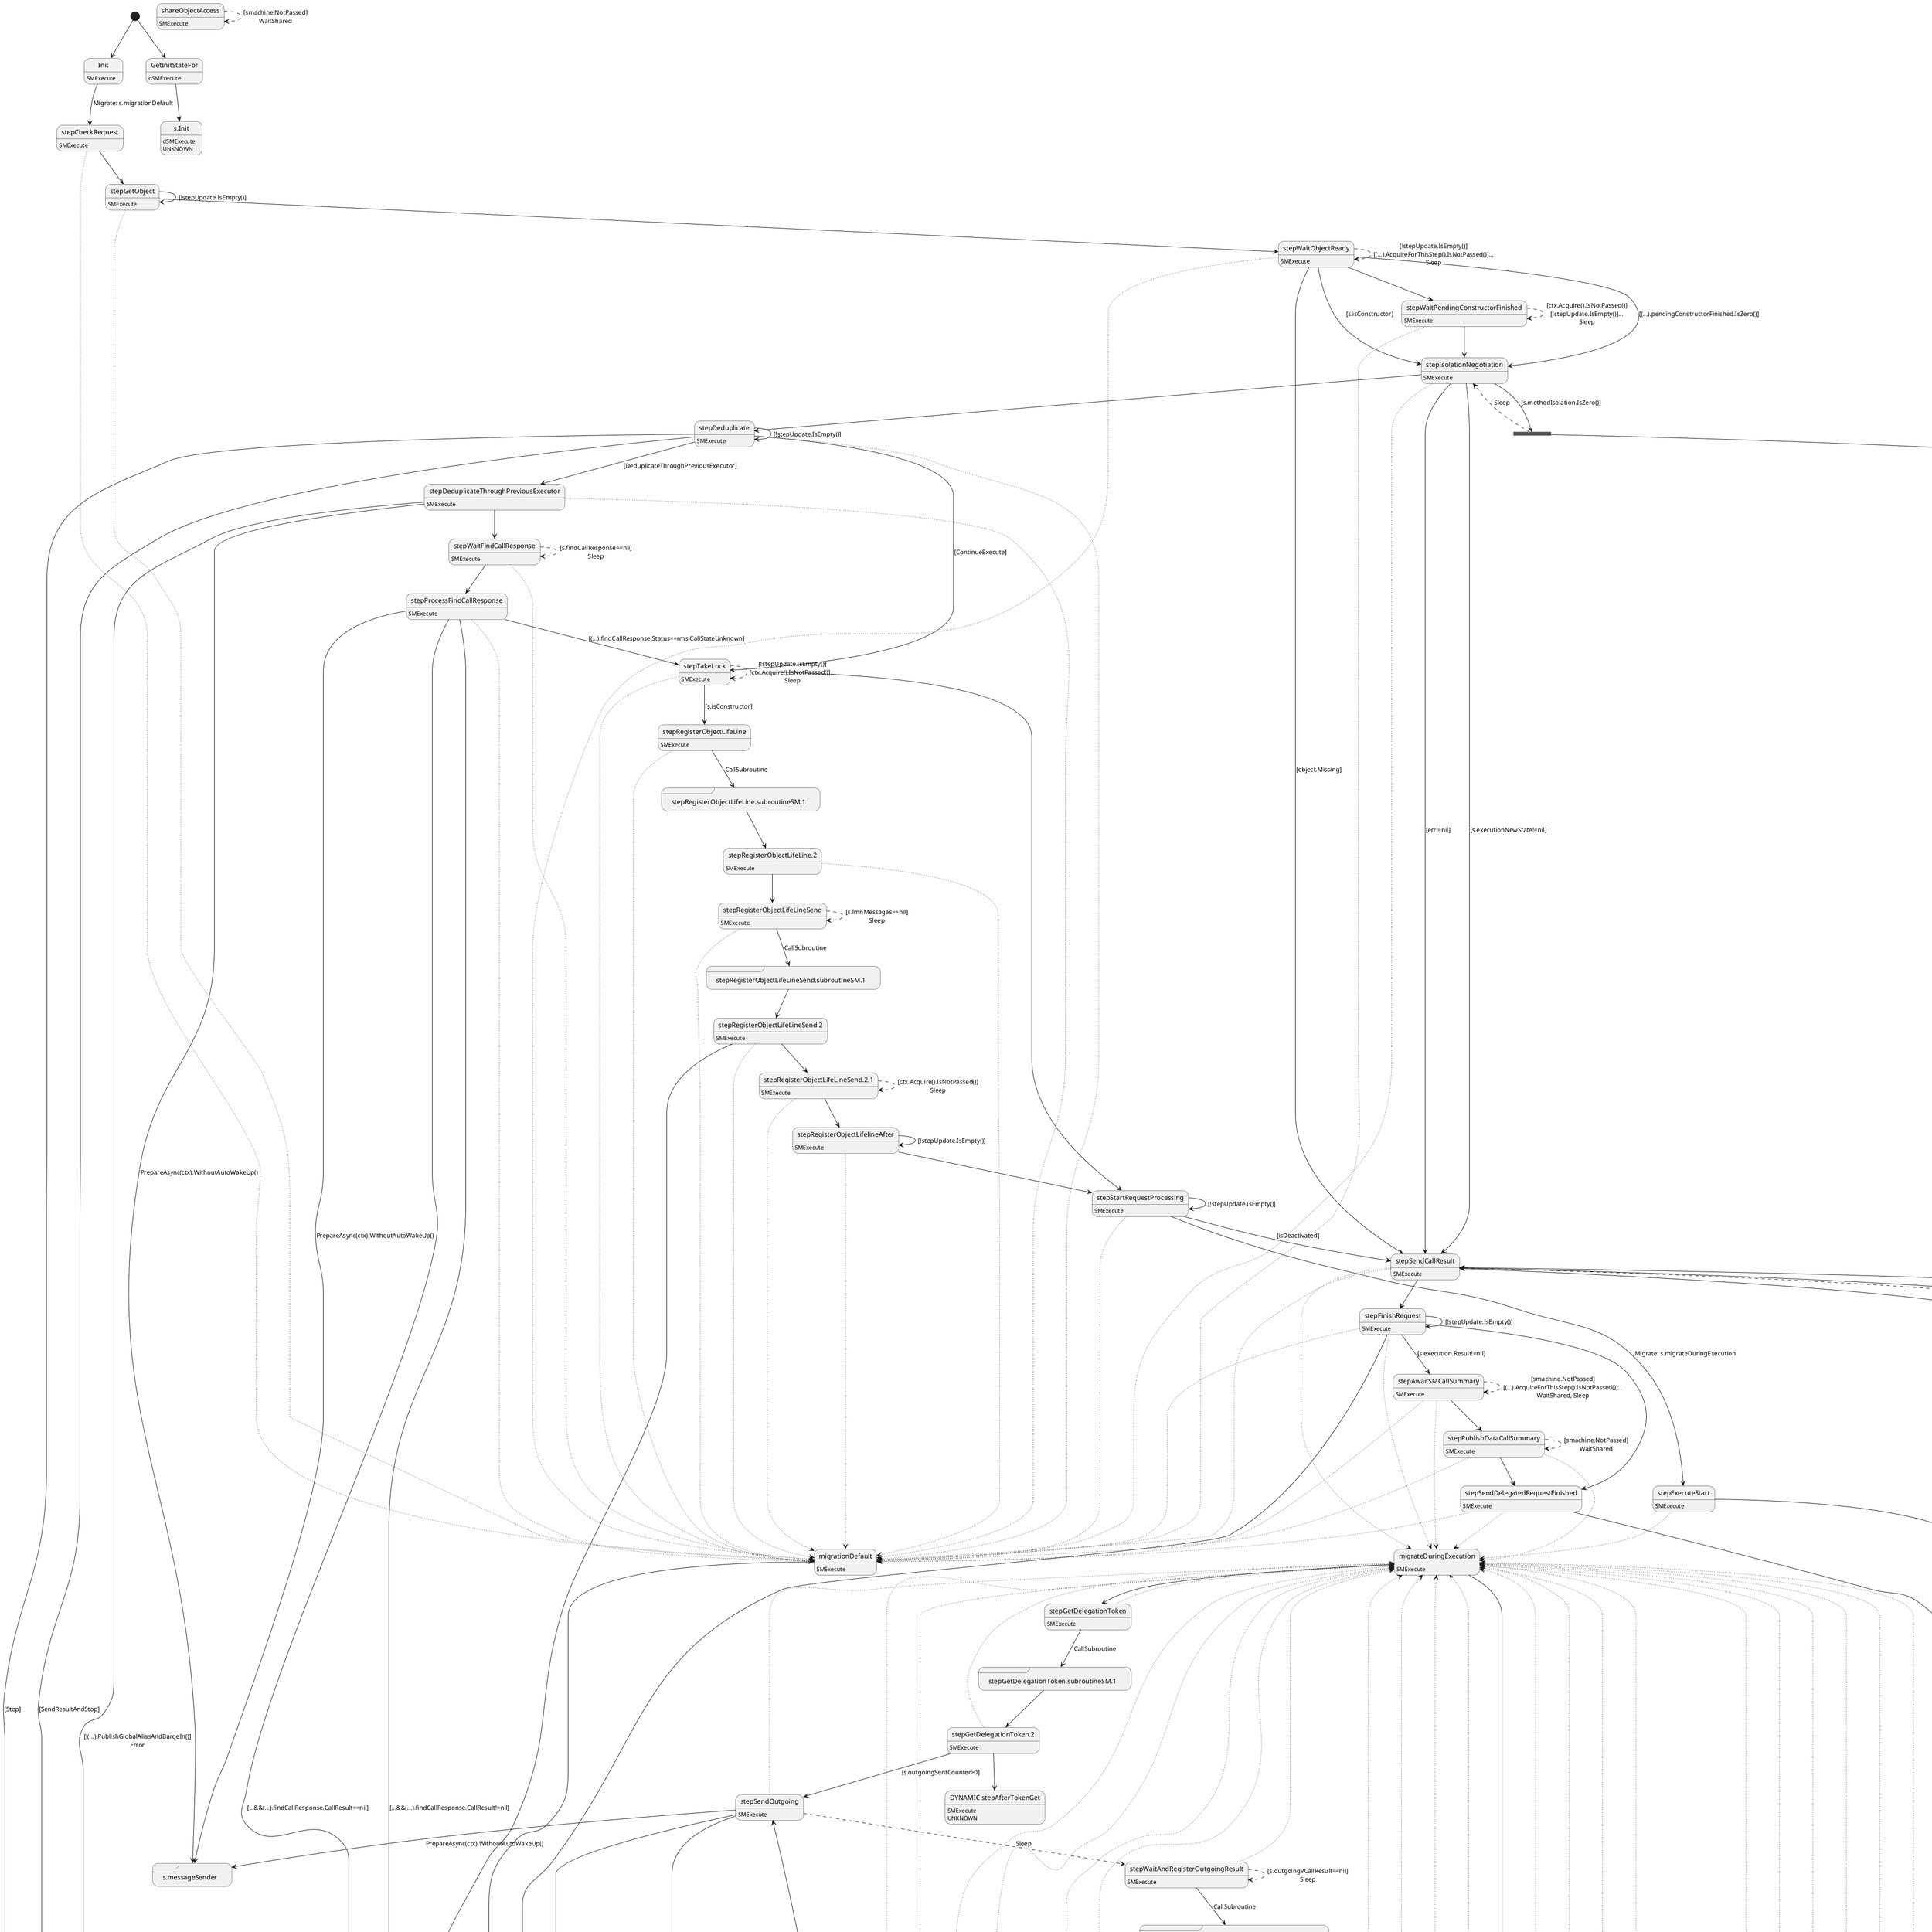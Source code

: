 @startuml
state "Init" as T01_S002
T01_S002 : SMExecute
[*] --> T01_S002
T01_S002 --> T01_S003 : Migrate: s.migrationDefault
state "StepWaitExecutionResult" as T01_S029
T01_S029 : SMExecute
T01_S029 --[dotted]> T01_S024
T01_S029 --[dashed]> T01_S029 : [s.executionNewState==nil]\nSleep
T01_S029 --> T01_S030
state "migrateDuringExecution" as T01_S024
T01_S024 : SMExecute
T01_S024 --> [*] : [...&&(...).delegationTokenSpec.IsZero()]\nError
T01_S024 --> T01_S025
state "migrationDefault" as T01_S001
T01_S001 : SMExecute
T01_S001 --> [*]
state "s.messageSender" as T01_S011 <<sdlreceive>>
T01_S011 : DUPLICATE
state "s.runner" as T01_S008 <<sdlreceive>>
T01_S008 : DUPLICATE
state "shareObjectAccess" as T01_S062
T01_S062 : SMExecute
T01_S062 --[dashed]> T01_S062 : [smachine.NotPassed]\nWaitShared
state "stepAwaitSMCallSummary" as T01_S057
T01_S057 : SMExecute
T01_S057 --[dotted]> T01_S024
T01_S057 --[dotted]> T01_S001
T01_S057 --[dashed]> T01_S057 : [smachine.NotPassed]\n[(...).AcquireForThisStep().IsNotPassed()]...\nWaitShared, Sleep
T01_S057 --> T01_S058
state "stepCheckRequest" as T01_S003
T01_S003 : SMExecute
T01_S003 --[dotted]> T01_S001
T01_S003 --> T01_S004
state "stepDeduplicate" as T01_S009
T01_S009 : SMExecute
T01_S009 --[dotted]> T01_S001
T01_S009 --> T01_S009 : [!stepUpdate.IsEmpty()]
T01_S009 --> [*] : [Stop]
T01_S009 --> [*] : [SendResultAndStop]
T01_S009 --> T01_S010 : [DeduplicateThroughPreviousExecutor]
T01_S009 --> T01_S014 : [ContinueExecute]
state "stepDeduplicateThroughPreviousExecutor" as T01_S010
T01_S010 : SMExecute
T01_S010 --[dotted]> T01_S001
T01_S010 --> [*] : [!(...).PublishGlobalAliasAndBargeIn()]\nError
T01_S010 --> T01_S011 : PrepareAsync(ctx).WithoutAutoWakeUp()
T01_S010 --> T01_S012
state "stepExecuteAborted" as T01_S032
T01_S032 : SMExecute
T01_S032 --[dotted]> T01_S024
state T01_U001 <<fork>>
T01_S032 --> T01_U001
T01_U001 --> T01_S008 : PrepareExecutionAbort(ctx)
T01_U001 --[dashed]> T01_S060
state "stepExecuteContinue" as T01_S047
T01_S047 : SMExecute
T01_S047 --[dotted]> T01_S024
state T01_U002 <<fork>>
T01_S047 --> T01_U002
T01_U002 --> T01_S008 : Migrate: s
T01_U002 --[dashed]> T01_S029 : migrateDuringExecution\nPrepareExecutionContinue(ctx).
state "stepExecuteDecideNextStep" as T01_S030
T01_S030 : SMExecute
T01_S030 --[dotted]> T01_S024
T01_S030 --> T01_S048 : [execution.Done]
T01_S030 --> T01_S032 : [execution.Error]
T01_S030 --> T01_S032 : [execution.Abort]
T01_S030 --> T01_S031 : [execution.OutgoingCall]
state "stepExecuteOutgoing" as T01_S031
T01_S031 : SMExecute
T01_S031 --[dotted]> T01_S024
T01_S031 --> T01_S047 : [s.intolerableCall()]
T01_S031 --> T01_S047 : [s.intolerableCall()]
T01_S031 --> T01_S047 : [...&&(...).Interference()==isolation.CallTolerable]
T01_S031 --> T01_S033 : [s.outgoing!=nil]
T01_S031 --> T01_S047
state "stepExecuteStart" as T01_S028
T01_S028 : SMExecute
T01_S028 --[dotted]> T01_S024
state T01_U003 <<fork>>
T01_S028 --> T01_U003
T01_U003 --> T01_S008 : PrepareExecutionStart(ctx)
T01_U003 --[dashed]> T01_S029
state "stepFinishRequest" as T01_S061
T01_S061 : SMExecute
T01_S061 --[dotted]> T01_S024
T01_S061 --[dotted]> T01_S001
T01_S061 --> T01_S057 : [s.execution.Result!=nil]
T01_S061 --> T01_S059
T01_S061 --> T01_S061 : [!stepUpdate.IsEmpty()]
T01_S061 --> [*]
state "stepGetDelegationToken" as T01_S025
T01_S025 : SMExecute
T01_S025 --[dotted]> T01_S024
T01_S025 --> T01_S026 : CallSubroutine
state "stepGetDelegationToken.2" as T01_S027
T01_S027 : SMExecute
T01_S027 --[dotted]> T01_S024
T01_S027 --> T01_S039 : [s.outgoingSentCounter>0]
state "DYNAMIC stepAfterTokenGet" as T01_U004
T01_U004 : SMExecute
T01_U004 : UNKNOWN 
T01_S027 --> T01_U004
state "stepGetDelegationToken.subroutineSM.1" as T01_S026 <<sdlreceive>>
T01_S026 --> T01_S027
state "stepGetObject" as T01_S004
T01_S004 : SMExecute
T01_S004 --[dotted]> T01_S001
T01_S004 --> T01_S004 : [!stepUpdate.IsEmpty()]
T01_S004 --> T01_S005
state "stepIsolationNegotiation" as T01_S007
T01_S007 : SMExecute
T01_S007 --[dotted]> T01_S001
T01_S007 --> T01_S060 : [s.executionNewState!=nil]
state T01_U005 <<fork>>
T01_S007 --> T01_U005 : [s.methodIsolation.IsZero()]
T01_U005 --> T01_S008 : PrepareExecutionClassify(ctx)
T01_U005 --[dashed]> T01_S007 : Sleep
T01_S007 --> T01_S060 : [err!=nil]
T01_S007 --> T01_S009
state "stepProcessFindCallResponse" as T01_S013
T01_S013 : SMExecute
T01_S013 --[dotted]> T01_S001
T01_S013 --> [*] : [...&&(...).findCallResponse.CallResult==nil]
T01_S013 --> T01_S011 : PrepareAsync(ctx).WithoutAutoWakeUp()
T01_S013 --> [*] : [...&&(...).findCallResponse.CallResult!=nil]
T01_S013 --> T01_S014 : [(...).findCallResponse.Status==rms.CallStateUnknown]
state "stepPublishDataCallSummary" as T01_S058
T01_S058 : SMExecute
T01_S058 --[dotted]> T01_S024
T01_S058 --[dotted]> T01_S001
T01_S058 --[dashed]> T01_S058 : [smachine.NotPassed]\nWaitShared
T01_S058 --> T01_S059
state "stepRegisterObjectLifeLine" as T01_S015
T01_S015 : SMExecute
T01_S015 --[dotted]> T01_S001
T01_S015 --> T01_S016 : CallSubroutine
state "stepRegisterObjectLifeLine.2" as T01_S017
T01_S017 : SMExecute
T01_S017 --[dotted]> T01_S001
T01_S017 --> T01_S018
state "stepRegisterObjectLifeLine.subroutineSM.1" as T01_S016 <<sdlreceive>>
T01_S016 --> T01_S017
state "stepRegisterObjectLifeLineSend" as T01_S018
T01_S018 : SMExecute
T01_S018 --[dotted]> T01_S001
T01_S018 --[dashed]> T01_S018 : [s.lmnMessages==nil]\nSleep
T01_S018 --> T01_S019 : CallSubroutine
state "stepRegisterObjectLifeLineSend.2" as T01_S020
T01_S020 : SMExecute
T01_S020 --[dotted]> T01_S001
T01_S020 --> [*] : [ctx.GetError()!=nil]\nError
T01_S020 --> T01_S021
state "stepRegisterObjectLifeLineSend.2.1" as T01_S021
T01_S021 : SMExecute
T01_S021 --[dotted]> T01_S001
T01_S021 --[dashed]> T01_S021 : [ctx.Acquire().IsNotPassed()]\nSleep
T01_S021 --> T01_S022
state "stepRegisterObjectLifeLineSend.subroutineSM.1" as T01_S019 <<sdlreceive>>
T01_S019 --> T01_S020
state "stepRegisterObjectLifelineAfter" as T01_S022
T01_S022 : SMExecute
T01_S022 --[dotted]> T01_S001
T01_S022 --> T01_S022 : [!stepUpdate.IsEmpty()]
T01_S022 --> T01_S023
state "stepRegisterOutgoing" as T01_S033
T01_S033 : SMExecute
T01_S033 --[dotted]> T01_S024
T01_S033 --> T01_S034 : CallSubroutine
state "stepRegisterOutgoing.2" as T01_S035
T01_S035 : SMExecute
T01_S035 --[dotted]> T01_S024
T01_S035 --> T01_S036
state "stepRegisterOutgoing.subroutineSM.1" as T01_S034 <<sdlreceive>>
T01_S034 --> T01_S035
state "stepRegisterOutgoingResultSend" as T01_S043
T01_S043 : SMExecute
T01_S043 --[dotted]> T01_S024
T01_S043 --[dashed]> T01_S043 : [s.lmnMessages==nil]\nSleep
T01_S043 --> T01_S044 : CallSubroutine
state "stepRegisterOutgoingResultSend.2" as T01_S045
T01_S045 : SMExecute
T01_S045 --[dotted]> T01_S024
T01_S045 --> T01_S046
state "stepRegisterOutgoingResultSend.2.1" as T01_S046
T01_S046 : SMExecute
T01_S046 --[dotted]> T01_S024
T01_S046 --[dashed]> T01_S046 : [ctx.Acquire().IsNotPassed()]\nSleep
T01_S046 --> T01_S047
state "stepRegisterOutgoingResultSend.subroutineSM.1" as T01_S044 <<sdlreceive>>
T01_S044 --> T01_S045
state "stepRegisterOutgoingSend" as T01_S036
T01_S036 : SMExecute
T01_S036 --[dotted]> T01_S024
T01_S036 --[dashed]> T01_S036 : [s.lmnMessages==nil]\nSleep
T01_S036 --> T01_S037 : CallSubroutine
state "stepRegisterOutgoingSend.2" as T01_S038
T01_S038 : SMExecute
T01_S038 --[dotted]> T01_S024
T01_S038 --> [*] : [ctx.GetError()!=nil]\nError
T01_S038 --> T01_S039
state "stepRegisterOutgoingSend.subroutineSM.1" as T01_S037 <<sdlreceive>>
T01_S037 --> T01_S038
state "stepSaveExecutionResult" as T01_S050
T01_S050 : SMExecute
T01_S050 --[dotted]> T01_S024
T01_S050 --> T01_S051 : CallSubroutine
state "stepSaveExecutionResult.2" as T01_S052
T01_S052 : SMExecute
T01_S052 --[dotted]> T01_S024
T01_S052 --> T01_S053
state "stepSaveExecutionResult.subroutineSM.1" as T01_S051 <<sdlreceive>>
T01_S051 --> T01_S052
state "stepSaveExecutionResultSend" as T01_S053
T01_S053 : SMExecute
T01_S053 --[dotted]> T01_S024
T01_S053 --[dashed]> T01_S053 : [s.lmnMessages==nil]\nSleep
T01_S053 --> T01_S054 : CallSubroutine
state "stepSaveExecutionResultSend.2" as T01_S055
T01_S055 : SMExecute
T01_S055 --[dotted]> T01_S024
T01_S055 --> [*] : [ctx.GetError()!=nil]\nError
T01_S055 --> T01_S056
state "stepSaveExecutionResultSend.subroutineSM.1" as T01_S054 <<sdlreceive>>
T01_S054 --> T01_S055
state "stepSaveNewObject" as T01_S056
T01_S056 : SMExecute
T01_S056 --[dotted]> T01_S024
T01_S056 --[dashed]> T01_S056 : [!ctx.Acquire().IsPassed()]\n[!stepUpdate.IsEmpty()]...\nSleep
T01_S056 --> T01_S060 : [(...).migrationHappened||s.newObjectDescriptor==nil]
T01_S056 --> T01_S060
state "stepSendCallResult" as T01_S060
T01_S060 : SMExecute
T01_S060 --[dotted]> T01_S024
T01_S060 --[dotted]> T01_S001
T01_S060 --> T01_S061
state "stepSendDelegatedRequestFinished" as T01_S059
T01_S059 : SMExecute
T01_S059 --[dotted]> T01_S024
T01_S059 --[dotted]> T01_S001
T01_S059 --> [*]
state "stepSendOutgoing" as T01_S039
T01_S039 : SMExecute
T01_S039 --[dotted]> T01_S024
T01_S039 --> [*] : [!(...).PublishGlobalAliasAndBargeIn()]\nError
T01_S039 --> [*] : [(...).outgoingSentCounter>=MaxOutgoingSendCount]\nError
T01_S039 --> T01_S011 : PrepareAsync(ctx).WithoutAutoWakeUp()
T01_S039 --[dashed]> T01_S040 : Sleep
state "stepStartRequestProcessing" as T01_S023
T01_S023 : SMExecute
T01_S023 --[dotted]> T01_S001
T01_S023 --> T01_S023 : [!stepUpdate.IsEmpty()]
T01_S023 --> T01_S060 : [isDeactivated]
T01_S023 --> T01_S028 : Migrate: s.migrateDuringExecution
state "stepTakeLock" as T01_S014
T01_S014 : SMExecute
T01_S014 --[dotted]> T01_S001
T01_S014 --[dashed]> T01_S014 : [!stepUpdate.IsEmpty()]\n[ctx.Acquire().IsNotPassed()]...\nSleep
T01_S014 --> T01_S015 : [s.isConstructor]
T01_S014 --> T01_S023
state "stepWaitAndRegisterOutgoingResult" as T01_S040
T01_S040 : SMExecute
T01_S040 --[dotted]> T01_S024
T01_S040 --[dashed]> T01_S040 : [s.outgoingVCallResult==nil]\nSleep
T01_S040 --> T01_S041 : CallSubroutine
state "stepWaitAndRegisterOutgoingResult.2" as T01_S042
T01_S042 : SMExecute
T01_S042 --[dotted]> T01_S024
T01_S042 --> T01_S043
state "stepWaitAndRegisterOutgoingResult.subroutineSM.1" as T01_S041 <<sdlreceive>>
T01_S041 --> T01_S042
state "stepWaitFindCallResponse" as T01_S012
T01_S012 : SMExecute
T01_S012 --[dotted]> T01_S001
T01_S012 --[dashed]> T01_S012 : [s.findCallResponse==nil]\nSleep
T01_S012 --> T01_S013
state "stepWaitObjectReady" as T01_S005
T01_S005 : SMExecute
T01_S005 --[dotted]> T01_S001
T01_S005 --[dashed]> T01_S005 : [!stepUpdate.IsEmpty()]\n[(...).AcquireForThisStep().IsNotPassed()]...\nSleep
T01_S005 --> T01_S007 : [s.isConstructor]
T01_S005 --> T01_S060 : [object.Missing]
T01_S005 --> T01_S007 : [(...).pendingConstructorFinished.IsZero()]
T01_S005 --> T01_S006
state "stepWaitPendingConstructorFinished" as T01_S006
T01_S006 : SMExecute
T01_S006 --[dotted]> T01_S001
T01_S006 --[dashed]> T01_S006 : [ctx.Acquire().IsNotPassed()]\n[!stepUpdate.IsEmpty()]...\nSleep
T01_S006 --> T01_S007
state "stepWaitSafeAnswers" as T01_S049
T01_S049 : SMExecute
T01_S049 --[dotted]> T01_S024
T01_S049 --> T01_S049 : [!stateUpdate.IsEmpty()]
T01_S049 --> T01_S050
state "stepWaitSafeAnswersRelease" as T01_S048
T01_S048 : SMExecute
T01_S048 --[dotted]> T01_S024
T01_S048 --> T01_S060 : [(...).isIntolerableCallChangeState()]
T01_S048 --> T01_S049
state "GetInitStateFor" as T00_S001
T00_S001 : dSMExecute
[*] --> T00_S001
state "s.Init" as T00_U006
T00_U006 : dSMExecute
T00_U006 : UNKNOWN 
T00_S001 --> T00_U006
@enduml
